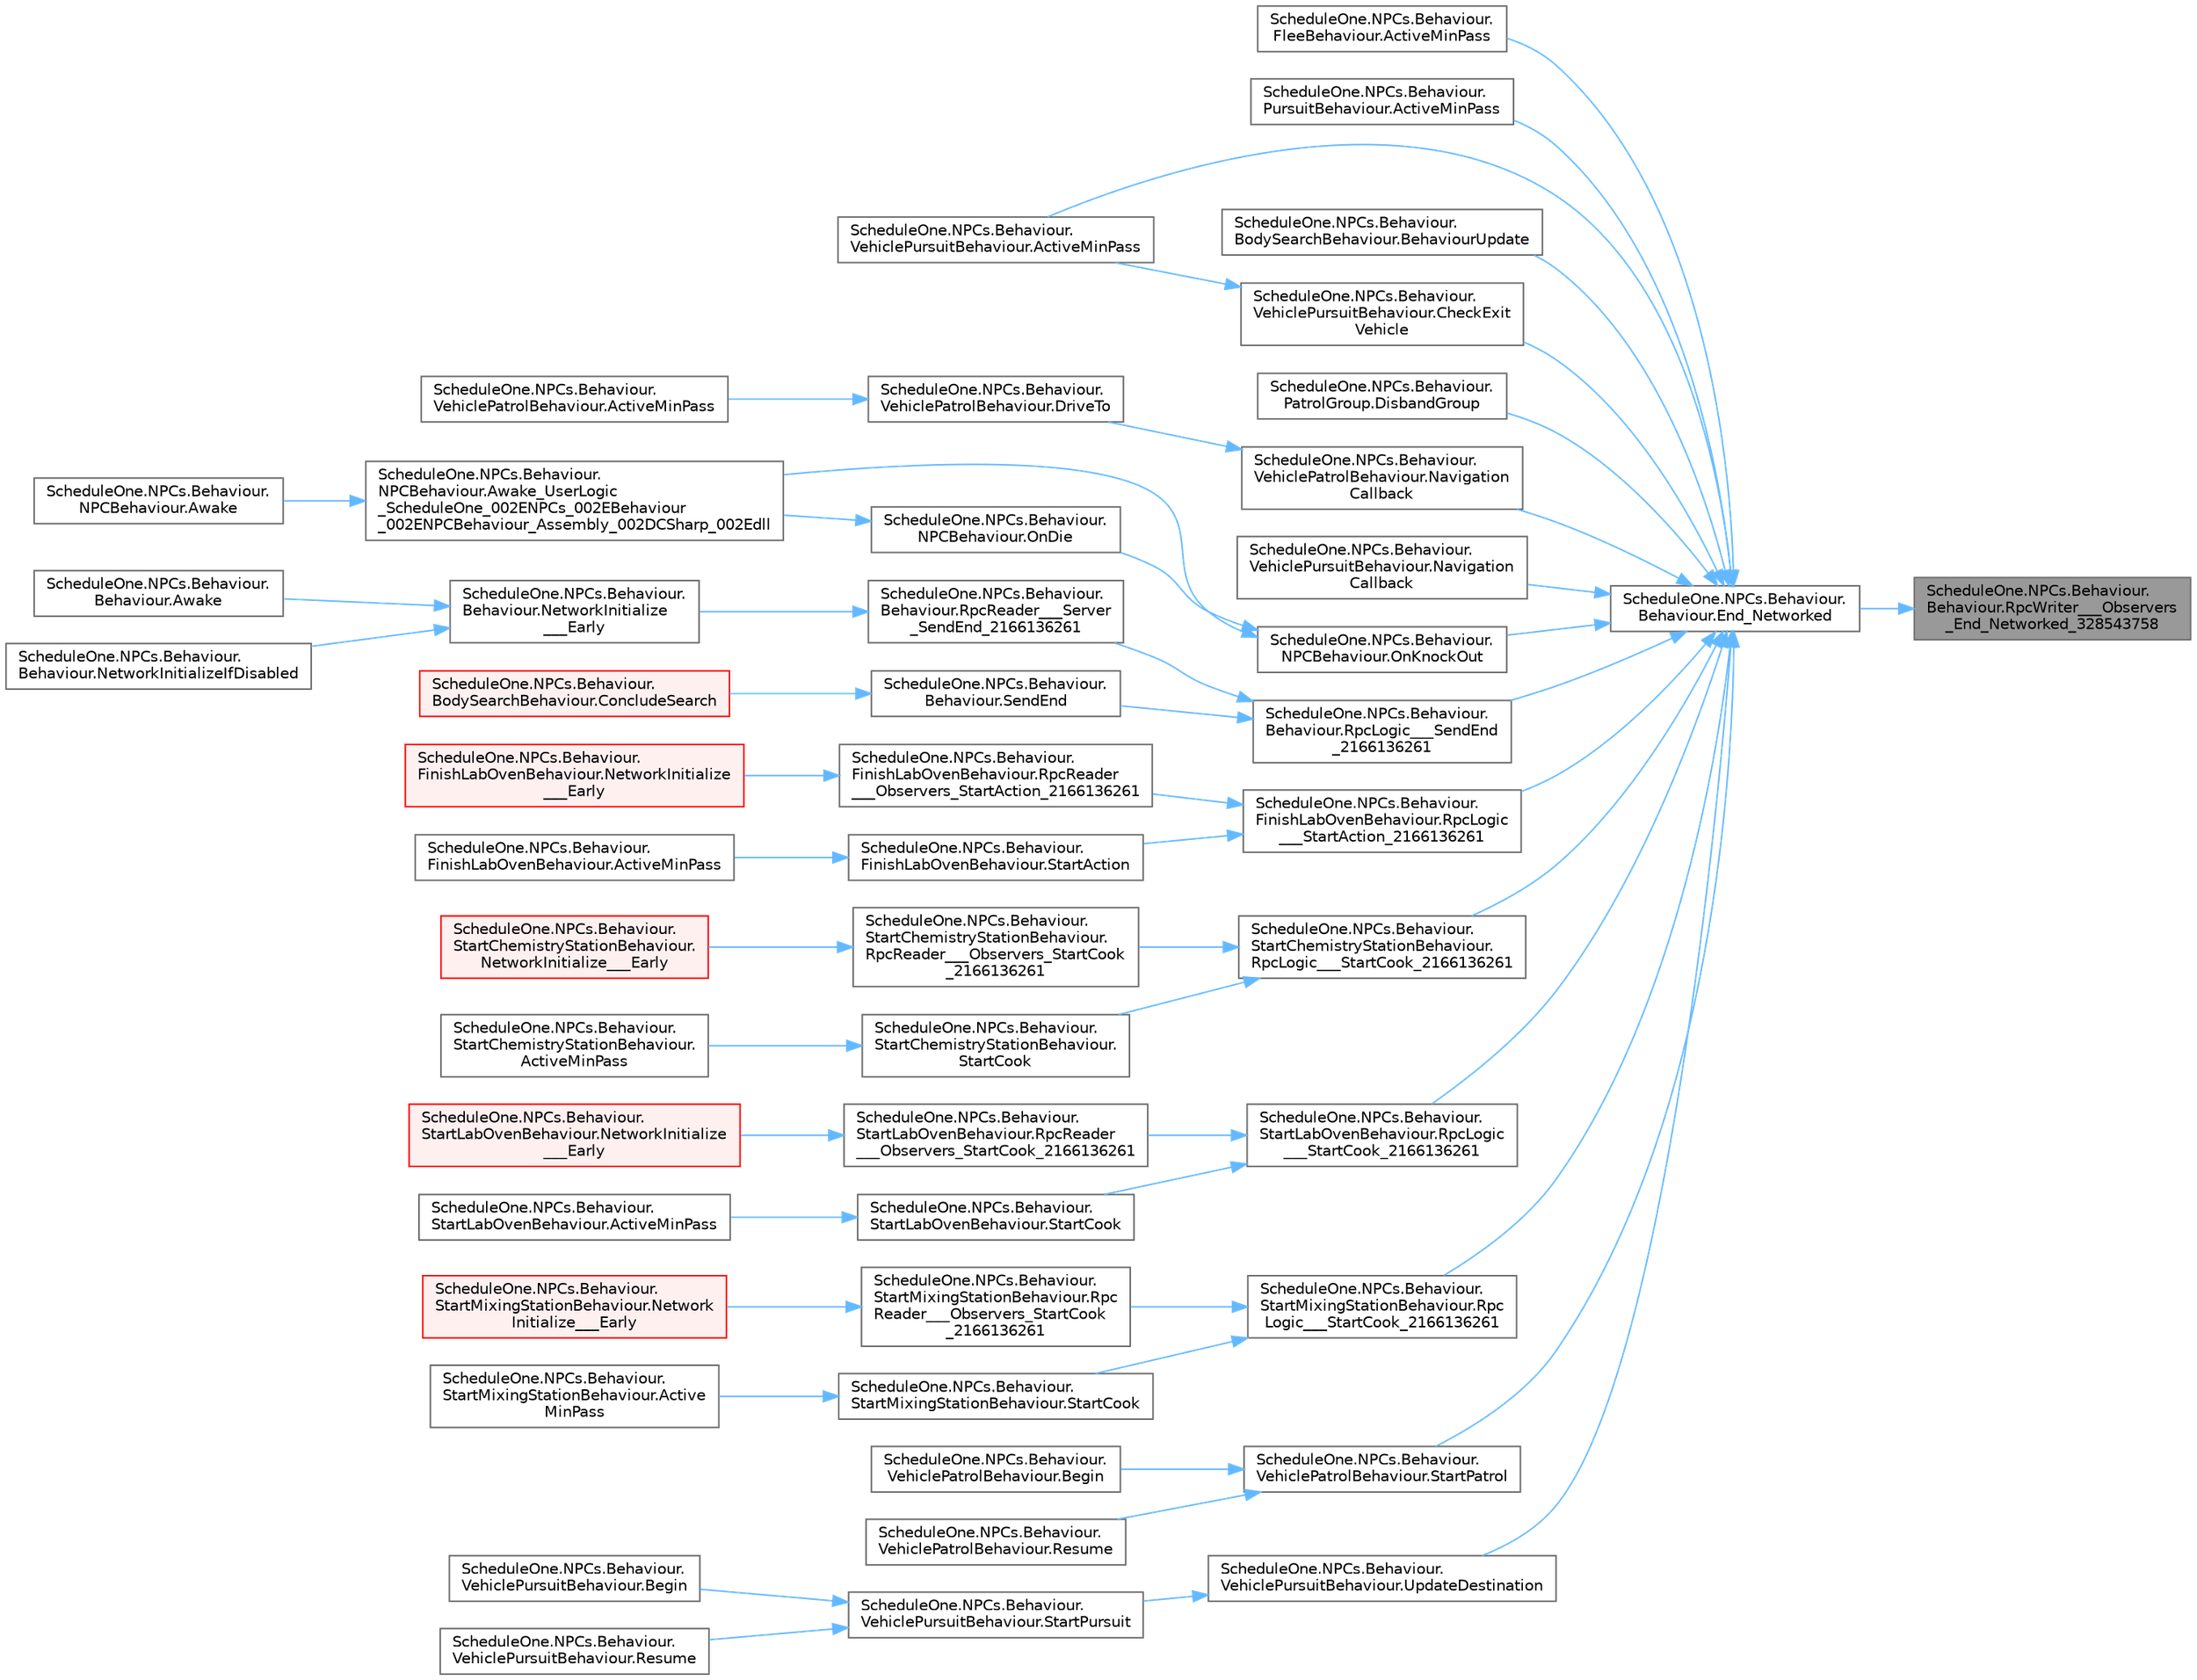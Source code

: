 digraph "ScheduleOne.NPCs.Behaviour.Behaviour.RpcWriter___Observers_End_Networked_328543758"
{
 // LATEX_PDF_SIZE
  bgcolor="transparent";
  edge [fontname=Helvetica,fontsize=10,labelfontname=Helvetica,labelfontsize=10];
  node [fontname=Helvetica,fontsize=10,shape=box,height=0.2,width=0.4];
  rankdir="RL";
  Node1 [id="Node000001",label="ScheduleOne.NPCs.Behaviour.\lBehaviour.RpcWriter___Observers\l_End_Networked_328543758",height=0.2,width=0.4,color="gray40", fillcolor="grey60", style="filled", fontcolor="black",tooltip=" "];
  Node1 -> Node2 [id="edge1_Node000001_Node000002",dir="back",color="steelblue1",style="solid",tooltip=" "];
  Node2 [id="Node000002",label="ScheduleOne.NPCs.Behaviour.\lBehaviour.End_Networked",height=0.2,width=0.4,color="grey40", fillcolor="white", style="filled",URL="$class_schedule_one_1_1_n_p_cs_1_1_behaviour_1_1_behaviour.html#a40de89b7ce6a0b27321d7d38268488f1",tooltip=" "];
  Node2 -> Node3 [id="edge2_Node000002_Node000003",dir="back",color="steelblue1",style="solid",tooltip=" "];
  Node3 [id="Node000003",label="ScheduleOne.NPCs.Behaviour.\lFleeBehaviour.ActiveMinPass",height=0.2,width=0.4,color="grey40", fillcolor="white", style="filled",URL="$class_schedule_one_1_1_n_p_cs_1_1_behaviour_1_1_flee_behaviour.html#a87032ab3d9798b080bdc815b745925e2",tooltip=" "];
  Node2 -> Node4 [id="edge3_Node000002_Node000004",dir="back",color="steelblue1",style="solid",tooltip=" "];
  Node4 [id="Node000004",label="ScheduleOne.NPCs.Behaviour.\lPursuitBehaviour.ActiveMinPass",height=0.2,width=0.4,color="grey40", fillcolor="white", style="filled",URL="$class_schedule_one_1_1_n_p_cs_1_1_behaviour_1_1_pursuit_behaviour.html#aed41fae40e84c9b3bdc7452ccec7ec61",tooltip=" "];
  Node2 -> Node5 [id="edge4_Node000002_Node000005",dir="back",color="steelblue1",style="solid",tooltip=" "];
  Node5 [id="Node000005",label="ScheduleOne.NPCs.Behaviour.\lVehiclePursuitBehaviour.ActiveMinPass",height=0.2,width=0.4,color="grey40", fillcolor="white", style="filled",URL="$class_schedule_one_1_1_n_p_cs_1_1_behaviour_1_1_vehicle_pursuit_behaviour.html#adaf817dd7d303458dd8f5c27e3b6d995",tooltip=" "];
  Node2 -> Node6 [id="edge5_Node000002_Node000006",dir="back",color="steelblue1",style="solid",tooltip=" "];
  Node6 [id="Node000006",label="ScheduleOne.NPCs.Behaviour.\lBodySearchBehaviour.BehaviourUpdate",height=0.2,width=0.4,color="grey40", fillcolor="white", style="filled",URL="$class_schedule_one_1_1_n_p_cs_1_1_behaviour_1_1_body_search_behaviour.html#a801a0f52e6e7766e04d2a91aeb8a8621",tooltip=" "];
  Node2 -> Node7 [id="edge6_Node000002_Node000007",dir="back",color="steelblue1",style="solid",tooltip=" "];
  Node7 [id="Node000007",label="ScheduleOne.NPCs.Behaviour.\lVehiclePursuitBehaviour.CheckExit\lVehicle",height=0.2,width=0.4,color="grey40", fillcolor="white", style="filled",URL="$class_schedule_one_1_1_n_p_cs_1_1_behaviour_1_1_vehicle_pursuit_behaviour.html#a3734bdb920da9621557dff54488fab15",tooltip=" "];
  Node7 -> Node5 [id="edge7_Node000007_Node000005",dir="back",color="steelblue1",style="solid",tooltip=" "];
  Node2 -> Node8 [id="edge8_Node000002_Node000008",dir="back",color="steelblue1",style="solid",tooltip=" "];
  Node8 [id="Node000008",label="ScheduleOne.NPCs.Behaviour.\lPatrolGroup.DisbandGroup",height=0.2,width=0.4,color="grey40", fillcolor="white", style="filled",URL="$class_schedule_one_1_1_n_p_cs_1_1_behaviour_1_1_patrol_group.html#a59a56cf05ba4ab1e0733ae926120e892",tooltip=" "];
  Node2 -> Node9 [id="edge9_Node000002_Node000009",dir="back",color="steelblue1",style="solid",tooltip=" "];
  Node9 [id="Node000009",label="ScheduleOne.NPCs.Behaviour.\lVehiclePatrolBehaviour.Navigation\lCallback",height=0.2,width=0.4,color="grey40", fillcolor="white", style="filled",URL="$class_schedule_one_1_1_n_p_cs_1_1_behaviour_1_1_vehicle_patrol_behaviour.html#a7e1853ae4d9fb15e96710ce0cfb7909e",tooltip=" "];
  Node9 -> Node10 [id="edge10_Node000009_Node000010",dir="back",color="steelblue1",style="solid",tooltip=" "];
  Node10 [id="Node000010",label="ScheduleOne.NPCs.Behaviour.\lVehiclePatrolBehaviour.DriveTo",height=0.2,width=0.4,color="grey40", fillcolor="white", style="filled",URL="$class_schedule_one_1_1_n_p_cs_1_1_behaviour_1_1_vehicle_patrol_behaviour.html#abaf998d7ab8c1baf558bd6cb4783c947",tooltip=" "];
  Node10 -> Node11 [id="edge11_Node000010_Node000011",dir="back",color="steelblue1",style="solid",tooltip=" "];
  Node11 [id="Node000011",label="ScheduleOne.NPCs.Behaviour.\lVehiclePatrolBehaviour.ActiveMinPass",height=0.2,width=0.4,color="grey40", fillcolor="white", style="filled",URL="$class_schedule_one_1_1_n_p_cs_1_1_behaviour_1_1_vehicle_patrol_behaviour.html#aca3b122da29437e38b8f4b20a70a15d6",tooltip=" "];
  Node2 -> Node12 [id="edge12_Node000002_Node000012",dir="back",color="steelblue1",style="solid",tooltip=" "];
  Node12 [id="Node000012",label="ScheduleOne.NPCs.Behaviour.\lVehiclePursuitBehaviour.Navigation\lCallback",height=0.2,width=0.4,color="grey40", fillcolor="white", style="filled",URL="$class_schedule_one_1_1_n_p_cs_1_1_behaviour_1_1_vehicle_pursuit_behaviour.html#aa92e04fdac97a85a3721fd7910adb46b",tooltip=" "];
  Node2 -> Node13 [id="edge13_Node000002_Node000013",dir="back",color="steelblue1",style="solid",tooltip=" "];
  Node13 [id="Node000013",label="ScheduleOne.NPCs.Behaviour.\lNPCBehaviour.OnKnockOut",height=0.2,width=0.4,color="grey40", fillcolor="white", style="filled",URL="$class_schedule_one_1_1_n_p_cs_1_1_behaviour_1_1_n_p_c_behaviour.html#ad944ed56974c603ea56f62c01ea64178",tooltip=" "];
  Node13 -> Node14 [id="edge14_Node000013_Node000014",dir="back",color="steelblue1",style="solid",tooltip=" "];
  Node14 [id="Node000014",label="ScheduleOne.NPCs.Behaviour.\lNPCBehaviour.Awake_UserLogic\l_ScheduleOne_002ENPCs_002EBehaviour\l_002ENPCBehaviour_Assembly_002DCSharp_002Edll",height=0.2,width=0.4,color="grey40", fillcolor="white", style="filled",URL="$class_schedule_one_1_1_n_p_cs_1_1_behaviour_1_1_n_p_c_behaviour.html#a971cd1b7cb1feb246fc9f60be327e4f2",tooltip=" "];
  Node14 -> Node15 [id="edge15_Node000014_Node000015",dir="back",color="steelblue1",style="solid",tooltip=" "];
  Node15 [id="Node000015",label="ScheduleOne.NPCs.Behaviour.\lNPCBehaviour.Awake",height=0.2,width=0.4,color="grey40", fillcolor="white", style="filled",URL="$class_schedule_one_1_1_n_p_cs_1_1_behaviour_1_1_n_p_c_behaviour.html#af8cd08f6a7222f4105d221a5704be9df",tooltip=" "];
  Node13 -> Node16 [id="edge16_Node000013_Node000016",dir="back",color="steelblue1",style="solid",tooltip=" "];
  Node16 [id="Node000016",label="ScheduleOne.NPCs.Behaviour.\lNPCBehaviour.OnDie",height=0.2,width=0.4,color="grey40", fillcolor="white", style="filled",URL="$class_schedule_one_1_1_n_p_cs_1_1_behaviour_1_1_n_p_c_behaviour.html#aa89073f4f883deb5fcabb16cbef1e5a5",tooltip=" "];
  Node16 -> Node14 [id="edge17_Node000016_Node000014",dir="back",color="steelblue1",style="solid",tooltip=" "];
  Node2 -> Node17 [id="edge18_Node000002_Node000017",dir="back",color="steelblue1",style="solid",tooltip=" "];
  Node17 [id="Node000017",label="ScheduleOne.NPCs.Behaviour.\lBehaviour.RpcLogic___SendEnd\l_2166136261",height=0.2,width=0.4,color="grey40", fillcolor="white", style="filled",URL="$class_schedule_one_1_1_n_p_cs_1_1_behaviour_1_1_behaviour.html#a451fe5ae1f820f9d77ddfc56f2408d43",tooltip=" "];
  Node17 -> Node18 [id="edge19_Node000017_Node000018",dir="back",color="steelblue1",style="solid",tooltip=" "];
  Node18 [id="Node000018",label="ScheduleOne.NPCs.Behaviour.\lBehaviour.RpcReader___Server\l_SendEnd_2166136261",height=0.2,width=0.4,color="grey40", fillcolor="white", style="filled",URL="$class_schedule_one_1_1_n_p_cs_1_1_behaviour_1_1_behaviour.html#a306db5d3740bde303c788515835afdff",tooltip=" "];
  Node18 -> Node19 [id="edge20_Node000018_Node000019",dir="back",color="steelblue1",style="solid",tooltip=" "];
  Node19 [id="Node000019",label="ScheduleOne.NPCs.Behaviour.\lBehaviour.NetworkInitialize\l___Early",height=0.2,width=0.4,color="grey40", fillcolor="white", style="filled",URL="$class_schedule_one_1_1_n_p_cs_1_1_behaviour_1_1_behaviour.html#a2d32f92901b5fce9e5384c03e1546ee3",tooltip=" "];
  Node19 -> Node20 [id="edge21_Node000019_Node000020",dir="back",color="steelblue1",style="solid",tooltip=" "];
  Node20 [id="Node000020",label="ScheduleOne.NPCs.Behaviour.\lBehaviour.Awake",height=0.2,width=0.4,color="grey40", fillcolor="white", style="filled",URL="$class_schedule_one_1_1_n_p_cs_1_1_behaviour_1_1_behaviour.html#a244e4fb0541c40fae1cd651f140b81cb",tooltip=" "];
  Node19 -> Node21 [id="edge22_Node000019_Node000021",dir="back",color="steelblue1",style="solid",tooltip=" "];
  Node21 [id="Node000021",label="ScheduleOne.NPCs.Behaviour.\lBehaviour.NetworkInitializeIfDisabled",height=0.2,width=0.4,color="grey40", fillcolor="white", style="filled",URL="$class_schedule_one_1_1_n_p_cs_1_1_behaviour_1_1_behaviour.html#a5f60ced0749e1118b76720e56f41904d",tooltip=" "];
  Node17 -> Node22 [id="edge23_Node000017_Node000022",dir="back",color="steelblue1",style="solid",tooltip=" "];
  Node22 [id="Node000022",label="ScheduleOne.NPCs.Behaviour.\lBehaviour.SendEnd",height=0.2,width=0.4,color="grey40", fillcolor="white", style="filled",URL="$class_schedule_one_1_1_n_p_cs_1_1_behaviour_1_1_behaviour.html#a6946dbb62f5e74fb14f9c4d7f5550f9c",tooltip=" "];
  Node22 -> Node23 [id="edge24_Node000022_Node000023",dir="back",color="steelblue1",style="solid",tooltip=" "];
  Node23 [id="Node000023",label="ScheduleOne.NPCs.Behaviour.\lBodySearchBehaviour.ConcludeSearch",height=0.2,width=0.4,color="red", fillcolor="#FFF0F0", style="filled",URL="$class_schedule_one_1_1_n_p_cs_1_1_behaviour_1_1_body_search_behaviour.html#ac7831ad2a81400d71d239d8ca4f2d7d9",tooltip=" "];
  Node2 -> Node27 [id="edge25_Node000002_Node000027",dir="back",color="steelblue1",style="solid",tooltip=" "];
  Node27 [id="Node000027",label="ScheduleOne.NPCs.Behaviour.\lFinishLabOvenBehaviour.RpcLogic\l___StartAction_2166136261",height=0.2,width=0.4,color="grey40", fillcolor="white", style="filled",URL="$class_schedule_one_1_1_n_p_cs_1_1_behaviour_1_1_finish_lab_oven_behaviour.html#ae70c3a57682c7f5d547126d0b9ac61d1",tooltip=" "];
  Node27 -> Node28 [id="edge26_Node000027_Node000028",dir="back",color="steelblue1",style="solid",tooltip=" "];
  Node28 [id="Node000028",label="ScheduleOne.NPCs.Behaviour.\lFinishLabOvenBehaviour.RpcReader\l___Observers_StartAction_2166136261",height=0.2,width=0.4,color="grey40", fillcolor="white", style="filled",URL="$class_schedule_one_1_1_n_p_cs_1_1_behaviour_1_1_finish_lab_oven_behaviour.html#aa9dd4df907cea4219697603bda1a3d05",tooltip=" "];
  Node28 -> Node29 [id="edge27_Node000028_Node000029",dir="back",color="steelblue1",style="solid",tooltip=" "];
  Node29 [id="Node000029",label="ScheduleOne.NPCs.Behaviour.\lFinishLabOvenBehaviour.NetworkInitialize\l___Early",height=0.2,width=0.4,color="red", fillcolor="#FFF0F0", style="filled",URL="$class_schedule_one_1_1_n_p_cs_1_1_behaviour_1_1_finish_lab_oven_behaviour.html#abe1b8b8f5368e62db8c3b8b26405cdeb",tooltip=" "];
  Node27 -> Node32 [id="edge28_Node000027_Node000032",dir="back",color="steelblue1",style="solid",tooltip=" "];
  Node32 [id="Node000032",label="ScheduleOne.NPCs.Behaviour.\lFinishLabOvenBehaviour.StartAction",height=0.2,width=0.4,color="grey40", fillcolor="white", style="filled",URL="$class_schedule_one_1_1_n_p_cs_1_1_behaviour_1_1_finish_lab_oven_behaviour.html#a86c2eba78581c317d1e6fb33f52522f5",tooltip=" "];
  Node32 -> Node33 [id="edge29_Node000032_Node000033",dir="back",color="steelblue1",style="solid",tooltip=" "];
  Node33 [id="Node000033",label="ScheduleOne.NPCs.Behaviour.\lFinishLabOvenBehaviour.ActiveMinPass",height=0.2,width=0.4,color="grey40", fillcolor="white", style="filled",URL="$class_schedule_one_1_1_n_p_cs_1_1_behaviour_1_1_finish_lab_oven_behaviour.html#a6f16fd171bfcba4108210e25c3fc8a83",tooltip=" "];
  Node2 -> Node34 [id="edge30_Node000002_Node000034",dir="back",color="steelblue1",style="solid",tooltip=" "];
  Node34 [id="Node000034",label="ScheduleOne.NPCs.Behaviour.\lStartChemistryStationBehaviour.\lRpcLogic___StartCook_2166136261",height=0.2,width=0.4,color="grey40", fillcolor="white", style="filled",URL="$class_schedule_one_1_1_n_p_cs_1_1_behaviour_1_1_start_chemistry_station_behaviour.html#a3d54defe8db091dd445e7c396742fd32",tooltip=" "];
  Node34 -> Node35 [id="edge31_Node000034_Node000035",dir="back",color="steelblue1",style="solid",tooltip=" "];
  Node35 [id="Node000035",label="ScheduleOne.NPCs.Behaviour.\lStartChemistryStationBehaviour.\lRpcReader___Observers_StartCook\l_2166136261",height=0.2,width=0.4,color="grey40", fillcolor="white", style="filled",URL="$class_schedule_one_1_1_n_p_cs_1_1_behaviour_1_1_start_chemistry_station_behaviour.html#addcbe4dd8c0ab91e11db1378f04be553",tooltip=" "];
  Node35 -> Node36 [id="edge32_Node000035_Node000036",dir="back",color="steelblue1",style="solid",tooltip=" "];
  Node36 [id="Node000036",label="ScheduleOne.NPCs.Behaviour.\lStartChemistryStationBehaviour.\lNetworkInitialize___Early",height=0.2,width=0.4,color="red", fillcolor="#FFF0F0", style="filled",URL="$class_schedule_one_1_1_n_p_cs_1_1_behaviour_1_1_start_chemistry_station_behaviour.html#a5724949b2224f67732fcbc09f887ea03",tooltip=" "];
  Node34 -> Node39 [id="edge33_Node000034_Node000039",dir="back",color="steelblue1",style="solid",tooltip=" "];
  Node39 [id="Node000039",label="ScheduleOne.NPCs.Behaviour.\lStartChemistryStationBehaviour.\lStartCook",height=0.2,width=0.4,color="grey40", fillcolor="white", style="filled",URL="$class_schedule_one_1_1_n_p_cs_1_1_behaviour_1_1_start_chemistry_station_behaviour.html#a72a7e563316b72f675bb61c62f8bf1f8",tooltip=" "];
  Node39 -> Node40 [id="edge34_Node000039_Node000040",dir="back",color="steelblue1",style="solid",tooltip=" "];
  Node40 [id="Node000040",label="ScheduleOne.NPCs.Behaviour.\lStartChemistryStationBehaviour.\lActiveMinPass",height=0.2,width=0.4,color="grey40", fillcolor="white", style="filled",URL="$class_schedule_one_1_1_n_p_cs_1_1_behaviour_1_1_start_chemistry_station_behaviour.html#aa416d1739ee51b3eb9c620e753a4c582",tooltip=" "];
  Node2 -> Node41 [id="edge35_Node000002_Node000041",dir="back",color="steelblue1",style="solid",tooltip=" "];
  Node41 [id="Node000041",label="ScheduleOne.NPCs.Behaviour.\lStartLabOvenBehaviour.RpcLogic\l___StartCook_2166136261",height=0.2,width=0.4,color="grey40", fillcolor="white", style="filled",URL="$class_schedule_one_1_1_n_p_cs_1_1_behaviour_1_1_start_lab_oven_behaviour.html#af2363612308c5bd3817492b8b62b0d23",tooltip=" "];
  Node41 -> Node42 [id="edge36_Node000041_Node000042",dir="back",color="steelblue1",style="solid",tooltip=" "];
  Node42 [id="Node000042",label="ScheduleOne.NPCs.Behaviour.\lStartLabOvenBehaviour.RpcReader\l___Observers_StartCook_2166136261",height=0.2,width=0.4,color="grey40", fillcolor="white", style="filled",URL="$class_schedule_one_1_1_n_p_cs_1_1_behaviour_1_1_start_lab_oven_behaviour.html#a204e9e7a8d7087f2d2288f4d6b747235",tooltip=" "];
  Node42 -> Node43 [id="edge37_Node000042_Node000043",dir="back",color="steelblue1",style="solid",tooltip=" "];
  Node43 [id="Node000043",label="ScheduleOne.NPCs.Behaviour.\lStartLabOvenBehaviour.NetworkInitialize\l___Early",height=0.2,width=0.4,color="red", fillcolor="#FFF0F0", style="filled",URL="$class_schedule_one_1_1_n_p_cs_1_1_behaviour_1_1_start_lab_oven_behaviour.html#a9b94cdae08865a180d91511ed50d8636",tooltip=" "];
  Node41 -> Node46 [id="edge38_Node000041_Node000046",dir="back",color="steelblue1",style="solid",tooltip=" "];
  Node46 [id="Node000046",label="ScheduleOne.NPCs.Behaviour.\lStartLabOvenBehaviour.StartCook",height=0.2,width=0.4,color="grey40", fillcolor="white", style="filled",URL="$class_schedule_one_1_1_n_p_cs_1_1_behaviour_1_1_start_lab_oven_behaviour.html#a6b1261f8fcaa6768f102b263c115c133",tooltip=" "];
  Node46 -> Node47 [id="edge39_Node000046_Node000047",dir="back",color="steelblue1",style="solid",tooltip=" "];
  Node47 [id="Node000047",label="ScheduleOne.NPCs.Behaviour.\lStartLabOvenBehaviour.ActiveMinPass",height=0.2,width=0.4,color="grey40", fillcolor="white", style="filled",URL="$class_schedule_one_1_1_n_p_cs_1_1_behaviour_1_1_start_lab_oven_behaviour.html#ae31235c80d0b0dc45161de6f44030a50",tooltip=" "];
  Node2 -> Node48 [id="edge40_Node000002_Node000048",dir="back",color="steelblue1",style="solid",tooltip=" "];
  Node48 [id="Node000048",label="ScheduleOne.NPCs.Behaviour.\lStartMixingStationBehaviour.Rpc\lLogic___StartCook_2166136261",height=0.2,width=0.4,color="grey40", fillcolor="white", style="filled",URL="$class_schedule_one_1_1_n_p_cs_1_1_behaviour_1_1_start_mixing_station_behaviour.html#a38bb5be13adc71581ac7d187fcfa00c3",tooltip=" "];
  Node48 -> Node49 [id="edge41_Node000048_Node000049",dir="back",color="steelblue1",style="solid",tooltip=" "];
  Node49 [id="Node000049",label="ScheduleOne.NPCs.Behaviour.\lStartMixingStationBehaviour.Rpc\lReader___Observers_StartCook\l_2166136261",height=0.2,width=0.4,color="grey40", fillcolor="white", style="filled",URL="$class_schedule_one_1_1_n_p_cs_1_1_behaviour_1_1_start_mixing_station_behaviour.html#a14a9836323dec583721998bed7734fe7",tooltip=" "];
  Node49 -> Node50 [id="edge42_Node000049_Node000050",dir="back",color="steelblue1",style="solid",tooltip=" "];
  Node50 [id="Node000050",label="ScheduleOne.NPCs.Behaviour.\lStartMixingStationBehaviour.Network\lInitialize___Early",height=0.2,width=0.4,color="red", fillcolor="#FFF0F0", style="filled",URL="$class_schedule_one_1_1_n_p_cs_1_1_behaviour_1_1_start_mixing_station_behaviour.html#aedd9a04f15510ed5a3b2a6eb3f9aeb84",tooltip=" "];
  Node48 -> Node53 [id="edge43_Node000048_Node000053",dir="back",color="steelblue1",style="solid",tooltip=" "];
  Node53 [id="Node000053",label="ScheduleOne.NPCs.Behaviour.\lStartMixingStationBehaviour.StartCook",height=0.2,width=0.4,color="grey40", fillcolor="white", style="filled",URL="$class_schedule_one_1_1_n_p_cs_1_1_behaviour_1_1_start_mixing_station_behaviour.html#adb8f15a77d0302ea19244bfcf7dc74ea",tooltip=" "];
  Node53 -> Node54 [id="edge44_Node000053_Node000054",dir="back",color="steelblue1",style="solid",tooltip=" "];
  Node54 [id="Node000054",label="ScheduleOne.NPCs.Behaviour.\lStartMixingStationBehaviour.Active\lMinPass",height=0.2,width=0.4,color="grey40", fillcolor="white", style="filled",URL="$class_schedule_one_1_1_n_p_cs_1_1_behaviour_1_1_start_mixing_station_behaviour.html#adb6f83efd5d7bf707e37817caa2ed714",tooltip=" "];
  Node2 -> Node55 [id="edge45_Node000002_Node000055",dir="back",color="steelblue1",style="solid",tooltip=" "];
  Node55 [id="Node000055",label="ScheduleOne.NPCs.Behaviour.\lVehiclePatrolBehaviour.StartPatrol",height=0.2,width=0.4,color="grey40", fillcolor="white", style="filled",URL="$class_schedule_one_1_1_n_p_cs_1_1_behaviour_1_1_vehicle_patrol_behaviour.html#a38bb739746e4085c9264664a4692c15b",tooltip=" "];
  Node55 -> Node56 [id="edge46_Node000055_Node000056",dir="back",color="steelblue1",style="solid",tooltip=" "];
  Node56 [id="Node000056",label="ScheduleOne.NPCs.Behaviour.\lVehiclePatrolBehaviour.Begin",height=0.2,width=0.4,color="grey40", fillcolor="white", style="filled",URL="$class_schedule_one_1_1_n_p_cs_1_1_behaviour_1_1_vehicle_patrol_behaviour.html#abad5e06466cc6dedb3d7fe9dec0b4bbc",tooltip=" "];
  Node55 -> Node57 [id="edge47_Node000055_Node000057",dir="back",color="steelblue1",style="solid",tooltip=" "];
  Node57 [id="Node000057",label="ScheduleOne.NPCs.Behaviour.\lVehiclePatrolBehaviour.Resume",height=0.2,width=0.4,color="grey40", fillcolor="white", style="filled",URL="$class_schedule_one_1_1_n_p_cs_1_1_behaviour_1_1_vehicle_patrol_behaviour.html#ac2bb5afb9a84f6c40508bbdc03584814",tooltip=" "];
  Node2 -> Node58 [id="edge48_Node000002_Node000058",dir="back",color="steelblue1",style="solid",tooltip=" "];
  Node58 [id="Node000058",label="ScheduleOne.NPCs.Behaviour.\lVehiclePursuitBehaviour.UpdateDestination",height=0.2,width=0.4,color="grey40", fillcolor="white", style="filled",URL="$class_schedule_one_1_1_n_p_cs_1_1_behaviour_1_1_vehicle_pursuit_behaviour.html#a264a82326096d7a36121bcba26387098",tooltip=" "];
  Node58 -> Node59 [id="edge49_Node000058_Node000059",dir="back",color="steelblue1",style="solid",tooltip=" "];
  Node59 [id="Node000059",label="ScheduleOne.NPCs.Behaviour.\lVehiclePursuitBehaviour.StartPursuit",height=0.2,width=0.4,color="grey40", fillcolor="white", style="filled",URL="$class_schedule_one_1_1_n_p_cs_1_1_behaviour_1_1_vehicle_pursuit_behaviour.html#ab1b45f9b36673e87d67a66e313898e7e",tooltip=" "];
  Node59 -> Node60 [id="edge50_Node000059_Node000060",dir="back",color="steelblue1",style="solid",tooltip=" "];
  Node60 [id="Node000060",label="ScheduleOne.NPCs.Behaviour.\lVehiclePursuitBehaviour.Begin",height=0.2,width=0.4,color="grey40", fillcolor="white", style="filled",URL="$class_schedule_one_1_1_n_p_cs_1_1_behaviour_1_1_vehicle_pursuit_behaviour.html#aff7fae67f8204fd9fb2f9b88c7857002",tooltip=" "];
  Node59 -> Node61 [id="edge51_Node000059_Node000061",dir="back",color="steelblue1",style="solid",tooltip=" "];
  Node61 [id="Node000061",label="ScheduleOne.NPCs.Behaviour.\lVehiclePursuitBehaviour.Resume",height=0.2,width=0.4,color="grey40", fillcolor="white", style="filled",URL="$class_schedule_one_1_1_n_p_cs_1_1_behaviour_1_1_vehicle_pursuit_behaviour.html#a5824da177db0fd5cb093047e01a4ab53",tooltip=" "];
}
